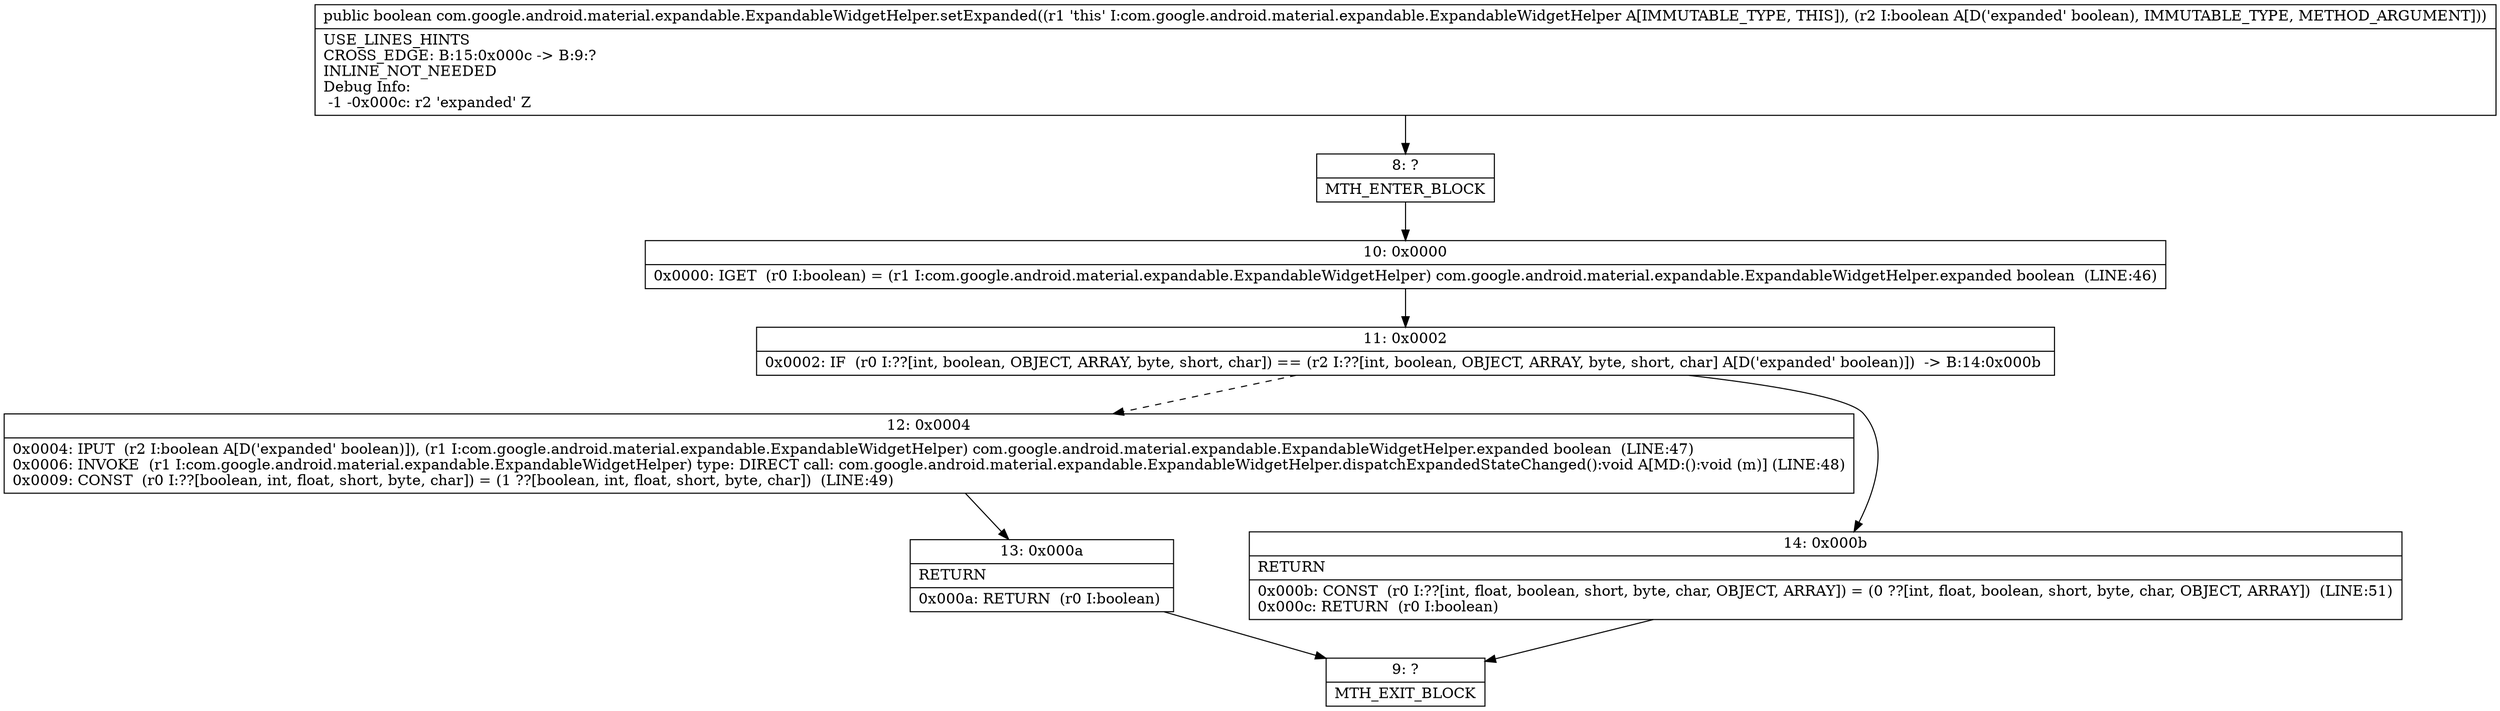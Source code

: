 digraph "CFG forcom.google.android.material.expandable.ExpandableWidgetHelper.setExpanded(Z)Z" {
Node_8 [shape=record,label="{8\:\ ?|MTH_ENTER_BLOCK\l}"];
Node_10 [shape=record,label="{10\:\ 0x0000|0x0000: IGET  (r0 I:boolean) = (r1 I:com.google.android.material.expandable.ExpandableWidgetHelper) com.google.android.material.expandable.ExpandableWidgetHelper.expanded boolean  (LINE:46)\l}"];
Node_11 [shape=record,label="{11\:\ 0x0002|0x0002: IF  (r0 I:??[int, boolean, OBJECT, ARRAY, byte, short, char]) == (r2 I:??[int, boolean, OBJECT, ARRAY, byte, short, char] A[D('expanded' boolean)])  \-\> B:14:0x000b \l}"];
Node_12 [shape=record,label="{12\:\ 0x0004|0x0004: IPUT  (r2 I:boolean A[D('expanded' boolean)]), (r1 I:com.google.android.material.expandable.ExpandableWidgetHelper) com.google.android.material.expandable.ExpandableWidgetHelper.expanded boolean  (LINE:47)\l0x0006: INVOKE  (r1 I:com.google.android.material.expandable.ExpandableWidgetHelper) type: DIRECT call: com.google.android.material.expandable.ExpandableWidgetHelper.dispatchExpandedStateChanged():void A[MD:():void (m)] (LINE:48)\l0x0009: CONST  (r0 I:??[boolean, int, float, short, byte, char]) = (1 ??[boolean, int, float, short, byte, char])  (LINE:49)\l}"];
Node_13 [shape=record,label="{13\:\ 0x000a|RETURN\l|0x000a: RETURN  (r0 I:boolean) \l}"];
Node_9 [shape=record,label="{9\:\ ?|MTH_EXIT_BLOCK\l}"];
Node_14 [shape=record,label="{14\:\ 0x000b|RETURN\l|0x000b: CONST  (r0 I:??[int, float, boolean, short, byte, char, OBJECT, ARRAY]) = (0 ??[int, float, boolean, short, byte, char, OBJECT, ARRAY])  (LINE:51)\l0x000c: RETURN  (r0 I:boolean) \l}"];
MethodNode[shape=record,label="{public boolean com.google.android.material.expandable.ExpandableWidgetHelper.setExpanded((r1 'this' I:com.google.android.material.expandable.ExpandableWidgetHelper A[IMMUTABLE_TYPE, THIS]), (r2 I:boolean A[D('expanded' boolean), IMMUTABLE_TYPE, METHOD_ARGUMENT]))  | USE_LINES_HINTS\lCROSS_EDGE: B:15:0x000c \-\> B:9:?\lINLINE_NOT_NEEDED\lDebug Info:\l  \-1 \-0x000c: r2 'expanded' Z\l}"];
MethodNode -> Node_8;Node_8 -> Node_10;
Node_10 -> Node_11;
Node_11 -> Node_12[style=dashed];
Node_11 -> Node_14;
Node_12 -> Node_13;
Node_13 -> Node_9;
Node_14 -> Node_9;
}

